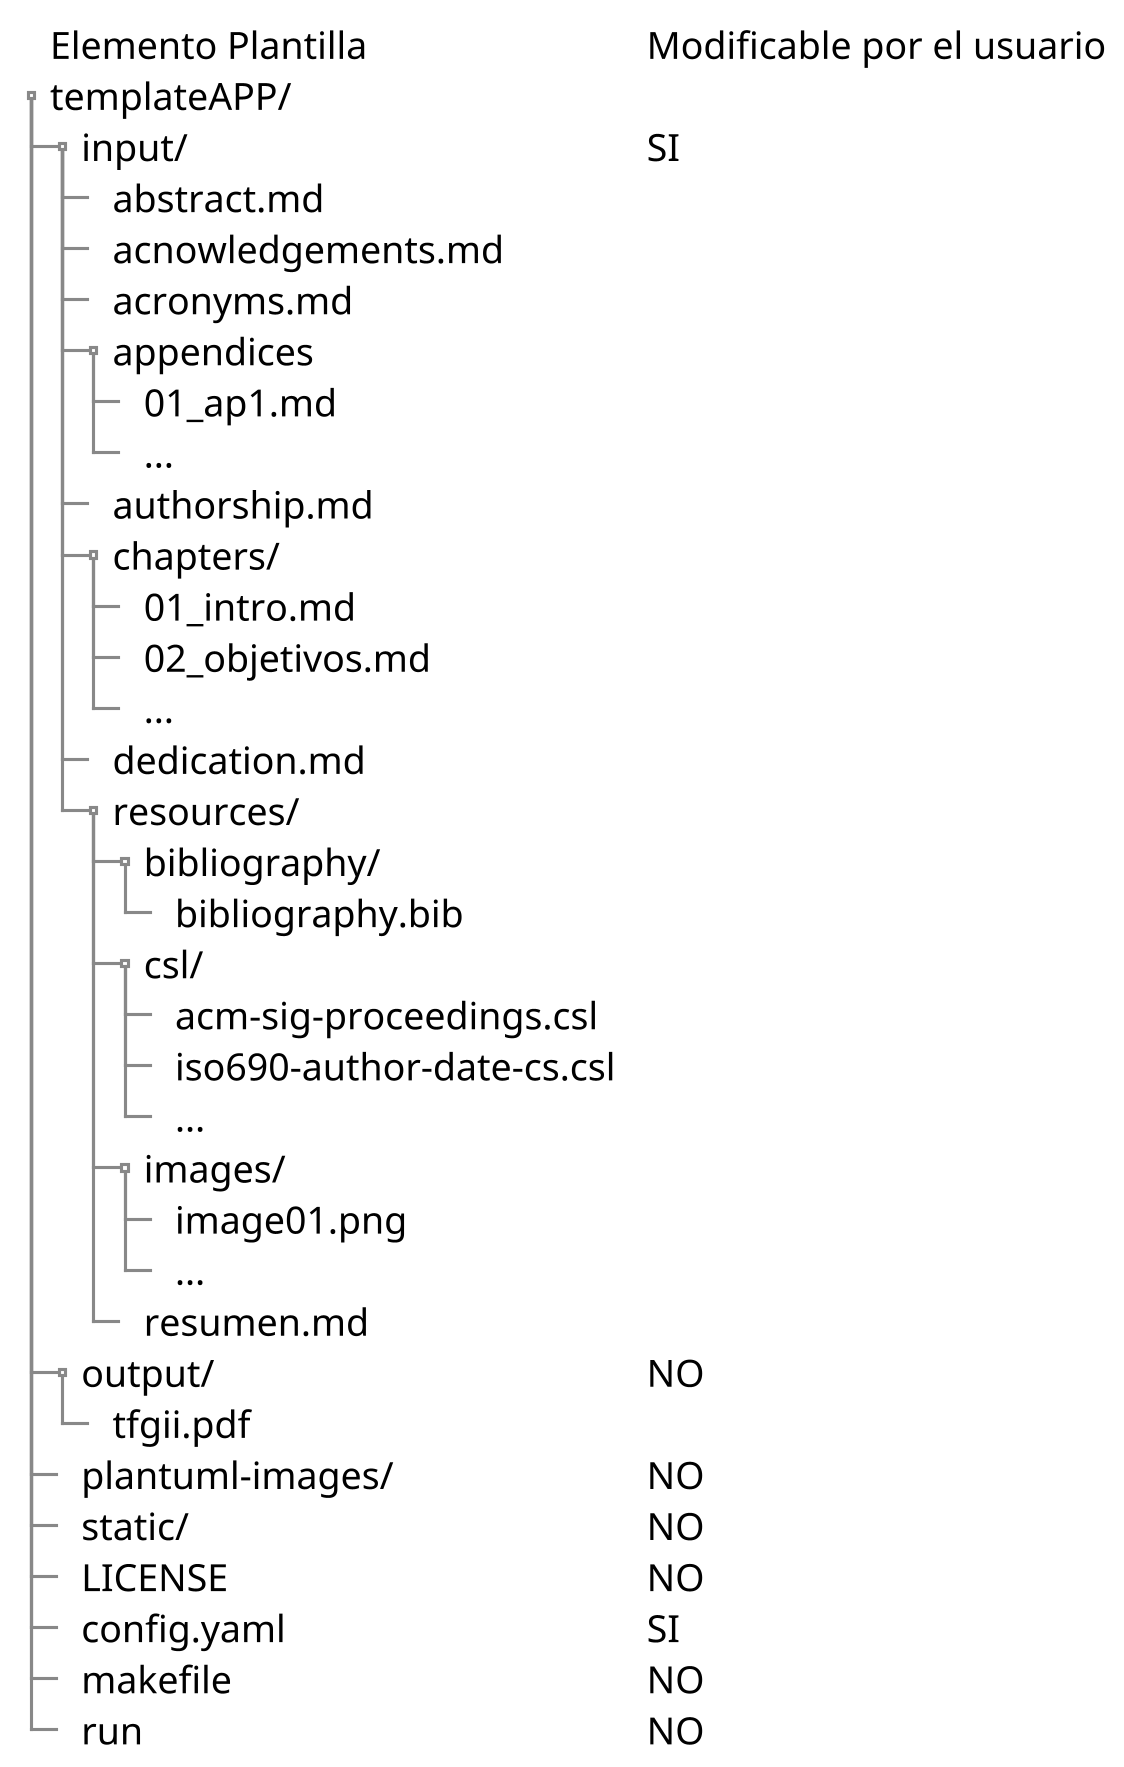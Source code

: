 @startsalt
skinparam dpi 300
{
{T
+ Elemento Plantilla | Modificable por el usuario
+ templateAPP/
++ input/ | SI
+++ abstract.md
+++ acnowledgements.md
+++ acronyms.md
+++ appendices
++++ 01_ap1.md
++++ ...
+++ authorship.md
+++ chapters/
++++ 01_intro.md
++++ 02_objetivos.md
++++ ...
+++ dedication.md
+++ resources/
++++ bibliography/
+++++ bibliography.bib
++++ csl/
+++++ acm-sig-proceedings.csl
+++++ iso690-author-date-cs.csl
+++++ ...
++++ images/
+++++ image01.png
+++++ ...
++++ resumen.md
++ output/ | NO
+++ tfgii.pdf
++ plantuml-images/ | NO
++ static/ | NO
++ LICENSE | NO
++ config.yaml | SI
++ makefile | NO
++ run | NO
}
}
@endsalt